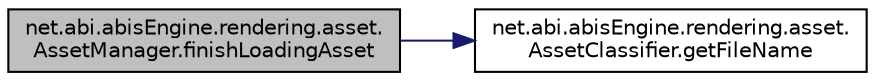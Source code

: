 digraph "net.abi.abisEngine.rendering.asset.AssetManager.finishLoadingAsset"
{
 // LATEX_PDF_SIZE
  edge [fontname="Helvetica",fontsize="10",labelfontname="Helvetica",labelfontsize="10"];
  node [fontname="Helvetica",fontsize="10",shape=record];
  rankdir="LR";
  Node1 [label="net.abi.abisEngine.rendering.asset.\lAssetManager.finishLoadingAsset",height=0.2,width=0.4,color="black", fillcolor="grey75", style="filled", fontcolor="black",tooltip=" "];
  Node1 -> Node2 [color="midnightblue",fontsize="10",style="solid",fontname="Helvetica"];
  Node2 [label="net.abi.abisEngine.rendering.asset.\lAssetClassifier.getFileName",height=0.2,width=0.4,color="black", fillcolor="white", style="filled",URL="$d8/d3c/classnet_1_1abi_1_1abis_engine_1_1rendering_1_1asset_1_1_asset_classifier.html#a0ead7cec217293e9bba78e518abd224c",tooltip=" "];
}
